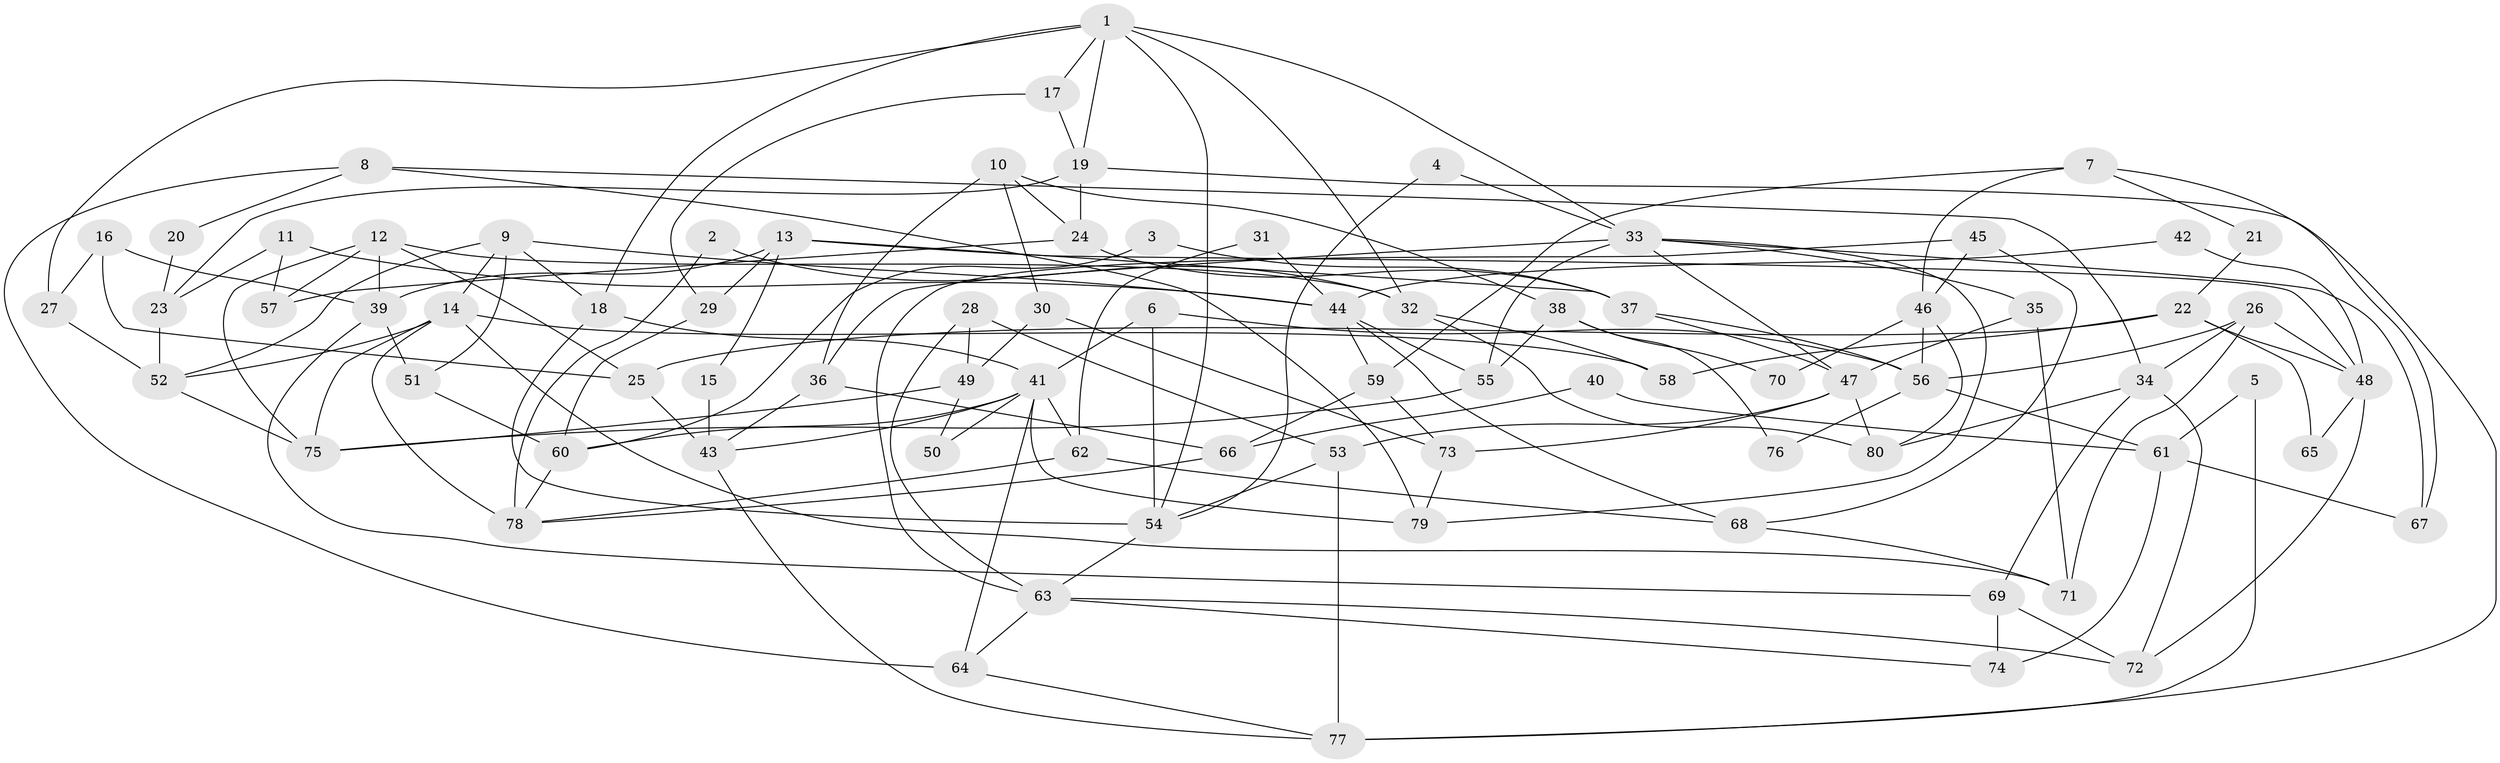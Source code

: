 // coarse degree distribution, {5: 0.125, 2: 0.14583333333333334, 4: 0.3958333333333333, 3: 0.041666666666666664, 7: 0.10416666666666667, 6: 0.125, 8: 0.041666666666666664, 11: 0.020833333333333332}
// Generated by graph-tools (version 1.1) at 2025/52/03/04/25 21:52:11]
// undirected, 80 vertices, 160 edges
graph export_dot {
graph [start="1"]
  node [color=gray90,style=filled];
  1;
  2;
  3;
  4;
  5;
  6;
  7;
  8;
  9;
  10;
  11;
  12;
  13;
  14;
  15;
  16;
  17;
  18;
  19;
  20;
  21;
  22;
  23;
  24;
  25;
  26;
  27;
  28;
  29;
  30;
  31;
  32;
  33;
  34;
  35;
  36;
  37;
  38;
  39;
  40;
  41;
  42;
  43;
  44;
  45;
  46;
  47;
  48;
  49;
  50;
  51;
  52;
  53;
  54;
  55;
  56;
  57;
  58;
  59;
  60;
  61;
  62;
  63;
  64;
  65;
  66;
  67;
  68;
  69;
  70;
  71;
  72;
  73;
  74;
  75;
  76;
  77;
  78;
  79;
  80;
  1 -- 33;
  1 -- 54;
  1 -- 17;
  1 -- 18;
  1 -- 19;
  1 -- 27;
  1 -- 32;
  2 -- 78;
  2 -- 32;
  3 -- 60;
  3 -- 37;
  4 -- 33;
  4 -- 54;
  5 -- 61;
  5 -- 77;
  6 -- 41;
  6 -- 54;
  6 -- 56;
  7 -- 59;
  7 -- 46;
  7 -- 21;
  7 -- 67;
  8 -- 34;
  8 -- 64;
  8 -- 20;
  8 -- 79;
  9 -- 52;
  9 -- 51;
  9 -- 14;
  9 -- 18;
  9 -- 44;
  10 -- 36;
  10 -- 24;
  10 -- 30;
  10 -- 38;
  11 -- 44;
  11 -- 23;
  11 -- 57;
  12 -- 32;
  12 -- 75;
  12 -- 25;
  12 -- 39;
  12 -- 57;
  13 -- 37;
  13 -- 29;
  13 -- 15;
  13 -- 39;
  13 -- 48;
  14 -- 75;
  14 -- 52;
  14 -- 58;
  14 -- 71;
  14 -- 78;
  15 -- 43;
  16 -- 39;
  16 -- 25;
  16 -- 27;
  17 -- 19;
  17 -- 29;
  18 -- 41;
  18 -- 54;
  19 -- 24;
  19 -- 23;
  19 -- 77;
  20 -- 23;
  21 -- 22;
  22 -- 58;
  22 -- 25;
  22 -- 48;
  22 -- 65;
  23 -- 52;
  24 -- 37;
  24 -- 57;
  25 -- 43;
  26 -- 56;
  26 -- 48;
  26 -- 34;
  26 -- 71;
  27 -- 52;
  28 -- 53;
  28 -- 63;
  28 -- 49;
  29 -- 60;
  30 -- 73;
  30 -- 49;
  31 -- 62;
  31 -- 44;
  32 -- 80;
  32 -- 58;
  33 -- 55;
  33 -- 47;
  33 -- 35;
  33 -- 36;
  33 -- 67;
  33 -- 79;
  34 -- 69;
  34 -- 72;
  34 -- 80;
  35 -- 71;
  35 -- 47;
  36 -- 43;
  36 -- 66;
  37 -- 47;
  37 -- 56;
  38 -- 55;
  38 -- 70;
  38 -- 76;
  39 -- 51;
  39 -- 69;
  40 -- 66;
  40 -- 61;
  41 -- 79;
  41 -- 43;
  41 -- 50;
  41 -- 60;
  41 -- 62;
  41 -- 64;
  42 -- 48;
  42 -- 44;
  43 -- 77;
  44 -- 59;
  44 -- 55;
  44 -- 68;
  45 -- 63;
  45 -- 68;
  45 -- 46;
  46 -- 56;
  46 -- 70;
  46 -- 80;
  47 -- 80;
  47 -- 53;
  47 -- 73;
  48 -- 65;
  48 -- 72;
  49 -- 50;
  49 -- 75;
  51 -- 60;
  52 -- 75;
  53 -- 77;
  53 -- 54;
  54 -- 63;
  55 -- 75;
  56 -- 61;
  56 -- 76;
  59 -- 66;
  59 -- 73;
  60 -- 78;
  61 -- 67;
  61 -- 74;
  62 -- 68;
  62 -- 78;
  63 -- 72;
  63 -- 64;
  63 -- 74;
  64 -- 77;
  66 -- 78;
  68 -- 71;
  69 -- 72;
  69 -- 74;
  73 -- 79;
}
